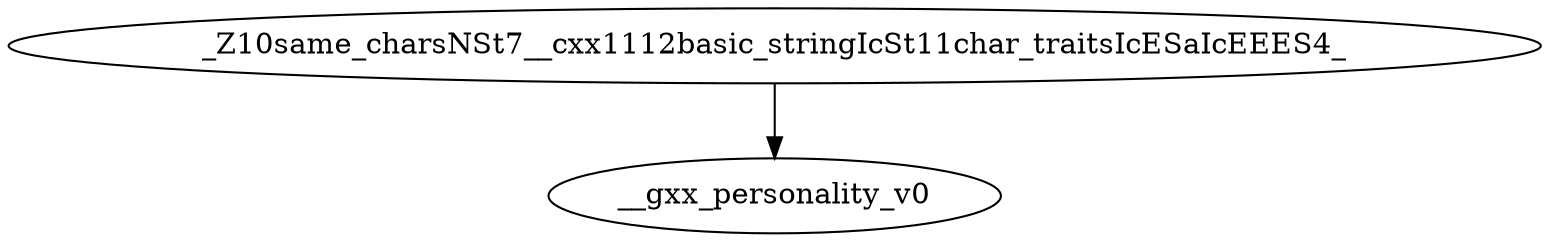 digraph CallGraph {
    // Nodes
    _Z10same_charsNSt7__cxx1112basic_stringIcSt11char_traitsIcESaIcEEES4_ [label="_Z10same_charsNSt7__cxx1112basic_stringIcSt11char_traitsIcESaIcEEES4_"];
    __gxx_personality_v0 [label="__gxx_personality_v0"];

    // Edges
    _Z10same_charsNSt7__cxx1112basic_stringIcSt11char_traitsIcESaIcEEES4_ -> __gxx_personality_v0;
}